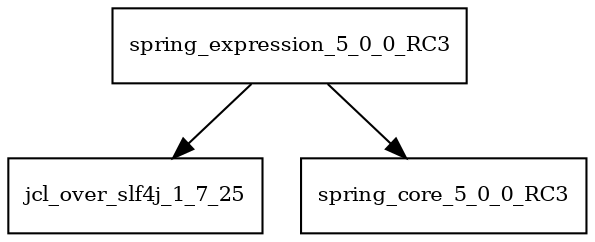 digraph spring_expression_5_0_0_RC3_dependencies {
  node [shape = box, fontsize=10.0];
  spring_expression_5_0_0_RC3 -> jcl_over_slf4j_1_7_25;
  spring_expression_5_0_0_RC3 -> spring_core_5_0_0_RC3;
}

